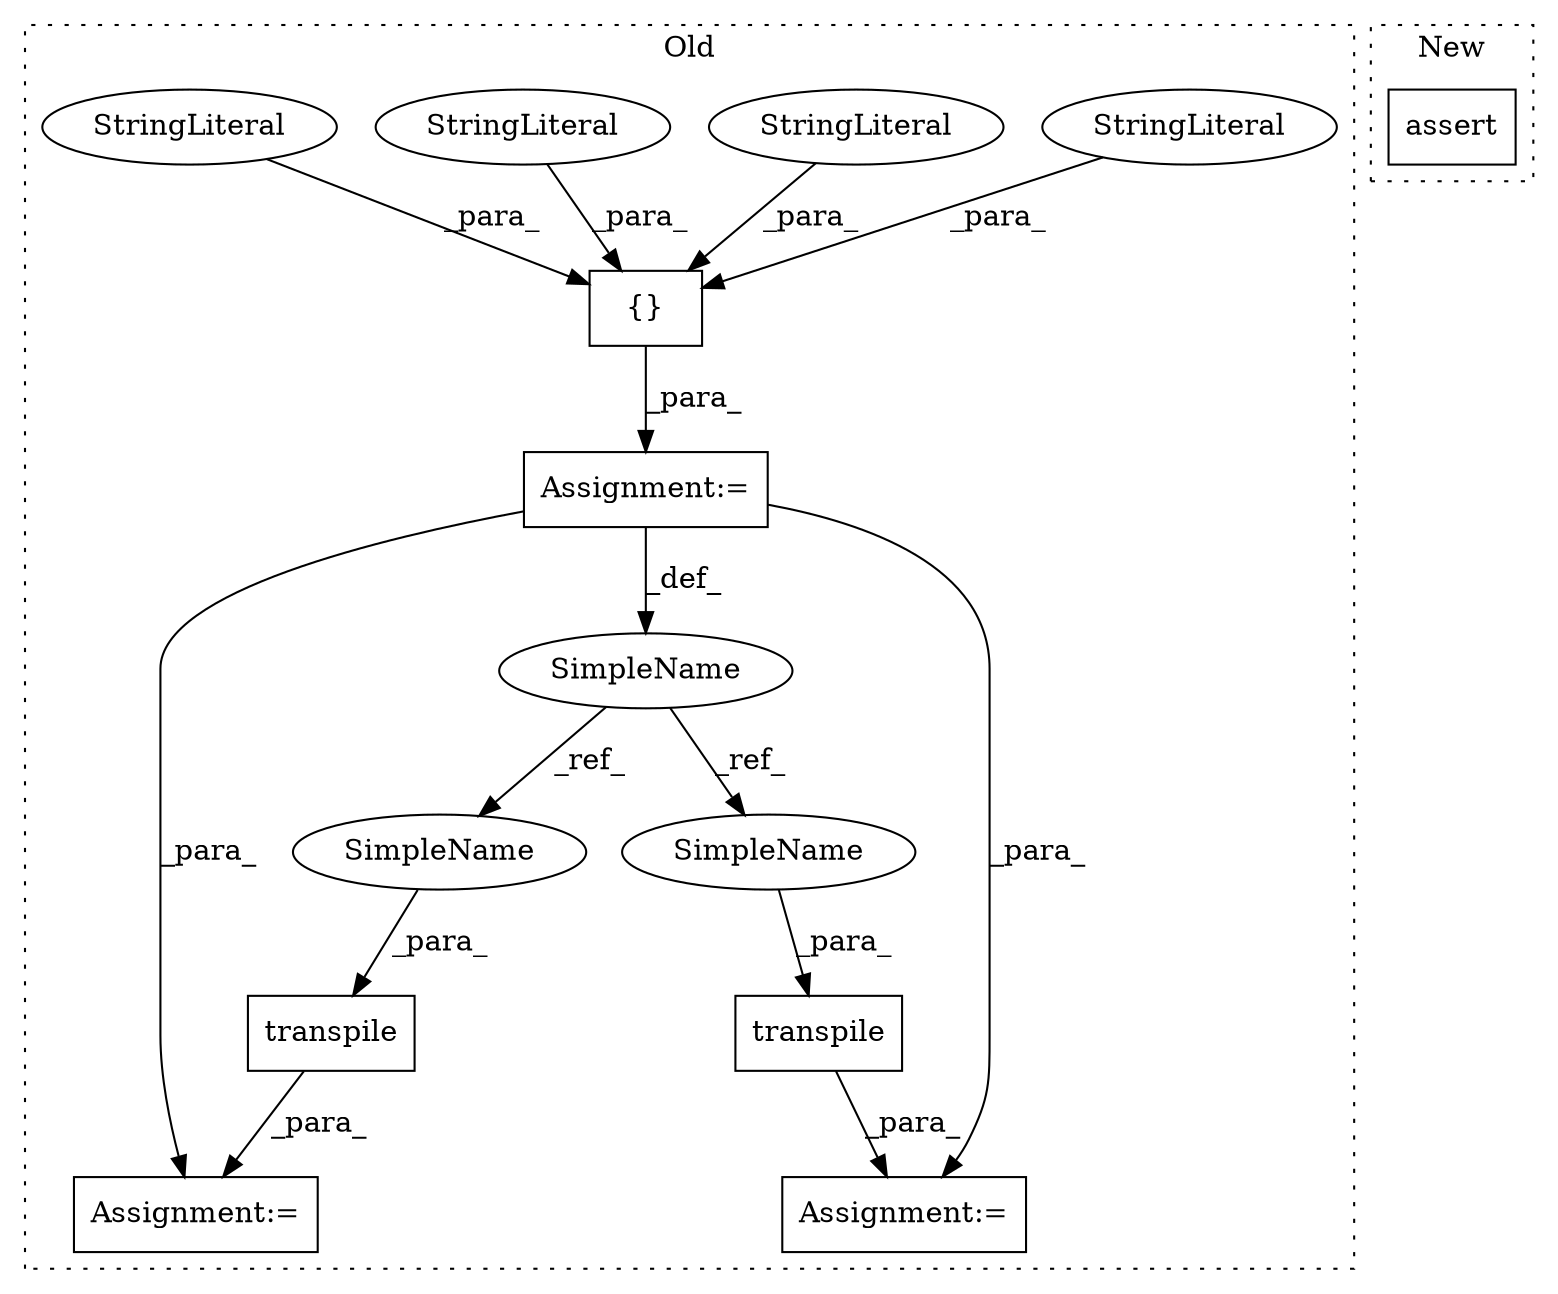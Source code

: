 digraph G {
subgraph cluster0 {
1 [label="transpile" a="32" s="9955,9985" l="10,1" shape="box"];
3 [label="{}" a="4" s="8672,8692" l="1,1" shape="box"];
4 [label="SimpleName" a="42" s="8648" l="11" shape="ellipse"];
5 [label="transpile" a="32" s="10014,10042" l="10,1" shape="box"];
6 [label="Assignment:=" a="7" s="9954" l="1" shape="box"];
7 [label="StringLiteral" a="45" s="8688" l="4" shape="ellipse"];
8 [label="StringLiteral" a="45" s="8673" l="4" shape="ellipse"];
9 [label="Assignment:=" a="7" s="8659" l="1" shape="box"];
10 [label="StringLiteral" a="45" s="8683" l="4" shape="ellipse"];
11 [label="StringLiteral" a="45" s="8678" l="4" shape="ellipse"];
12 [label="Assignment:=" a="7" s="10013" l="1" shape="box"];
13 [label="SimpleName" a="42" s="9974" l="11" shape="ellipse"];
14 [label="SimpleName" a="42" s="10031" l="11" shape="ellipse"];
label = "Old";
style="dotted";
}
subgraph cluster1 {
2 [label="assert" a="32" s="10046,10070" l="18,1" shape="box"];
label = "New";
style="dotted";
}
1 -> 6 [label="_para_"];
3 -> 9 [label="_para_"];
4 -> 13 [label="_ref_"];
4 -> 14 [label="_ref_"];
5 -> 12 [label="_para_"];
7 -> 3 [label="_para_"];
8 -> 3 [label="_para_"];
9 -> 6 [label="_para_"];
9 -> 4 [label="_def_"];
9 -> 12 [label="_para_"];
10 -> 3 [label="_para_"];
11 -> 3 [label="_para_"];
13 -> 1 [label="_para_"];
14 -> 5 [label="_para_"];
}